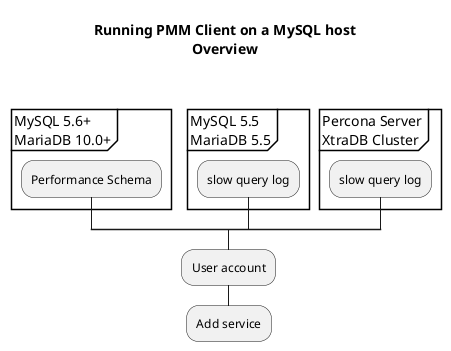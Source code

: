 ' Diagram showing sequence of tasks to set up PMM Client for MySQL
' Syntax: https://plantuml.com/activity-diagram-beta
' Icons: https://plantuml.com/openiconic
' Colour: https://plantuml.com/color
' Text: https://plantuml.com/creole
@startuml "setting-up_client_mysql"
skinparam ArrowHeadColor none
title Running PMM Client on a MySQL host\nOverview\n

split
-[hidden]->
partition "MySQL 5.6+\nMariaDB 10.0+" {
	:Performance Schema;
}
split again
-[hidden]->
partition "MySQL 5.5\nMariaDB 5.5" {
	:slow query log;
}

split again
-[hidden]->
partition "Percona Server\nXtraDB Cluster" {
	:slow query log;
}
end split

:User account;
:Add service;

@enduml
